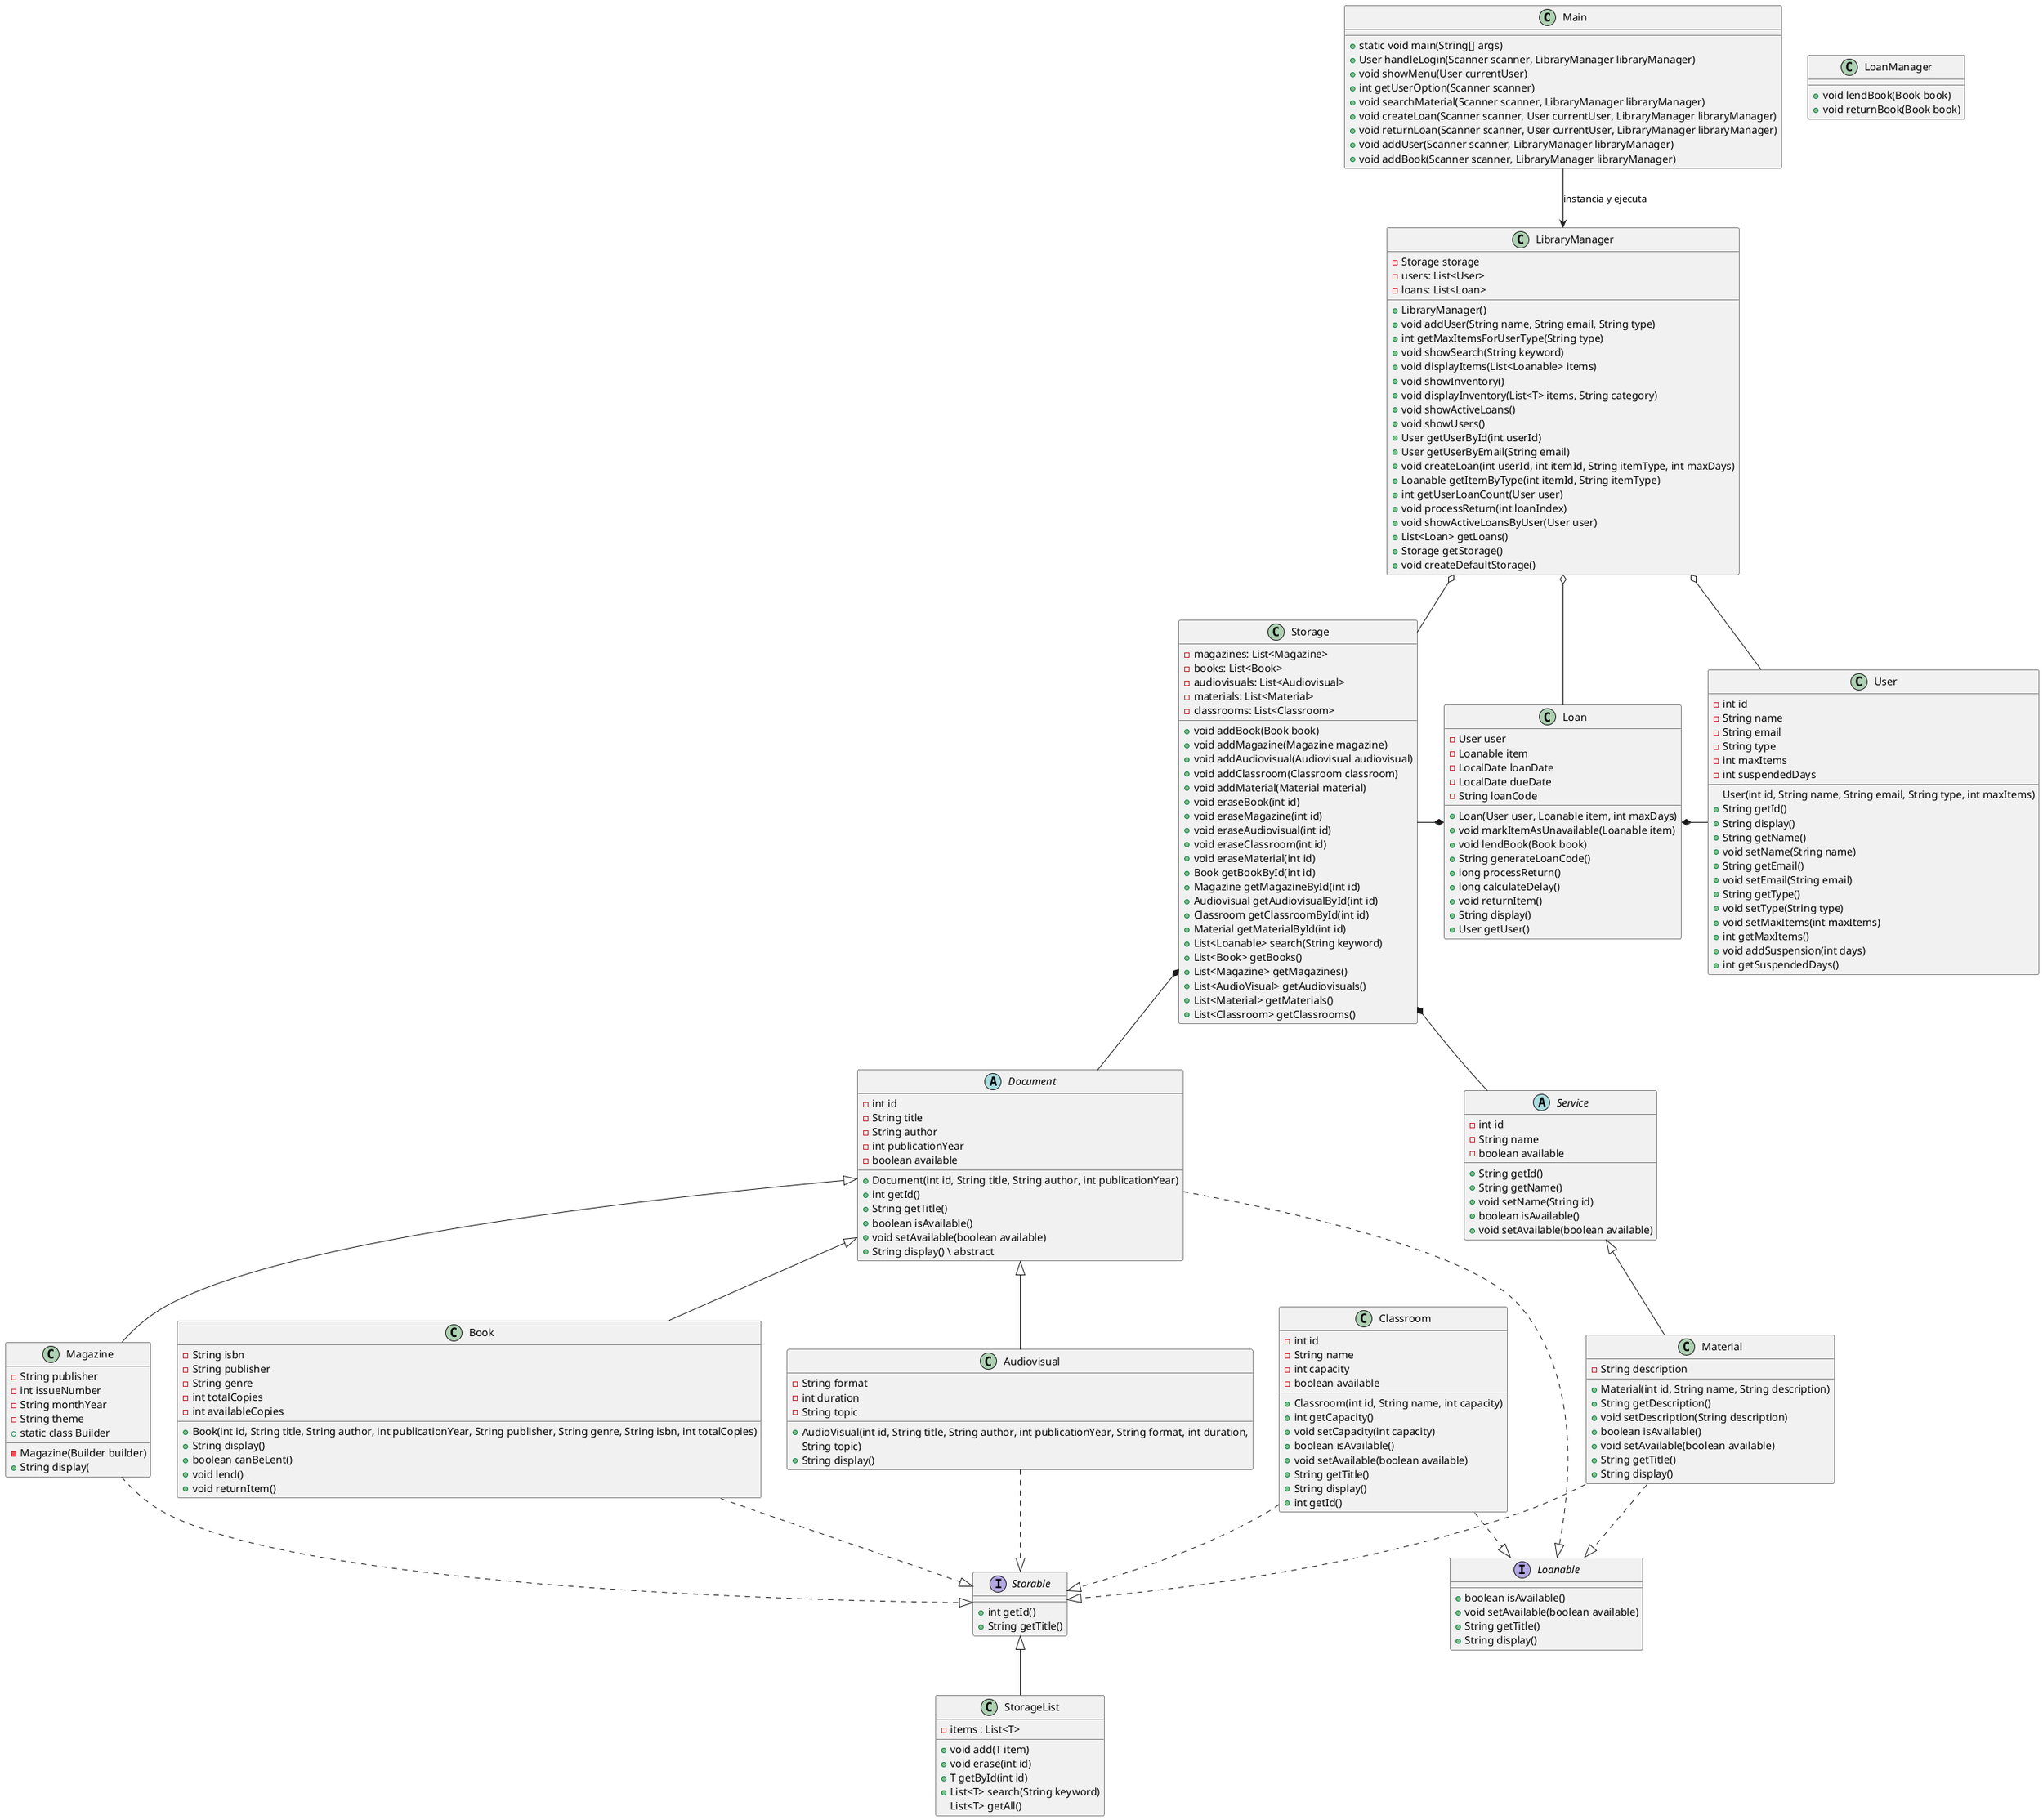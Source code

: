 @startuml
Main --> LibraryManager : "instancia y ejecuta"
LibraryManager o-- Storage
LibraryManager o-- User
LibraryManager o-- Loan
Storage -right-* Loan
Loan *-right- User
Storage *-- Document
Storage *-- Service

Service <|-- Material
Document <|-- Book
Document <|-- Magazine
Document <|-- Audiovisual

Loanable <|.up. Document
Loanable <|.up. Material
Loanable <|.up. Classroom

Storable <|.up. Audiovisual
Storable <|.up. Book
Storable <|.up. Classroom
Storable <|.up. Magazine
Storable <|.up. Material

Storable <|-- StorageList

class User {
    -int id
    -String name
    -String email
    -String type
    -int maxItems
    -int suspendedDays
    User(int id, String name, String email, String type, int maxItems)
    +String getId()
    +String display()
    +String getName()
    +void setName(String name)
    +String getEmail()
    +void setEmail(String email)
    +String getType()
    +void setType(String type)
    +void setMaxItems(int maxItems)
    +int getMaxItems()
    +void addSuspension(int days)
    +int getSuspendedDays()
}

class StorageList {
    -items : List<T>
    +void add(T item)
    +void erase(int id)
    +T getById(int id)
    +List<T> search(String keyword)
    List<T> getAll()
}

class Storage {
    - magazines: List<Magazine> 
    - books: List<Book> 
    - audiovisuals: List<Audiovisual>
    - materials: List<Material>
    - classrooms: List<Classroom>
    + void addBook(Book book)
    + void addMagazine(Magazine magazine)
    + void addAudiovisual(Audiovisual audiovisual)
    + void addClassroom(Classroom classroom)
    + void addMaterial(Material material)
    + void eraseBook(int id)
    + void eraseMagazine(int id)
    + void eraseAudiovisual(int id)
    + void eraseClassroom(int id)
    + void eraseMaterial(int id)
    + Book getBookById(int id)
    + Magazine getMagazineById(int id)
    + Audiovisual getAudiovisualById(int id)
    + Classroom getClassroomById(int id)
    + Material getMaterialById(int id)
    + List<Loanable> search(String keyword)
    + List<Book> getBooks()
    + List<Magazine> getMagazines()
    + List<AudioVisual> getAudiovisuals()
    + List<Material> getMaterials()
    + List<Classroom> getClassrooms()
}

interface Storable{
    +int getId()
    +String getTitle()
}

abstract class Service {
    -int id
    -String name
    -boolean available
    +String getId()
    +String getName()
    +void setName(String id)
    +boolean isAvailable()
    +void setAvailable(boolean available)
}

class Material {
    -String description
    +Material(int id, String name, String description)
    +String getDescription()
    +void setDescription(String description)
    +boolean isAvailable()
    +void setAvailable(boolean available)
    +String getTitle()
    +String display()
}

class Main {
    +static void main(String[] args)
    +User handleLogin(Scanner scanner, LibraryManager libraryManager)
    +void showMenu(User currentUser)
    +int getUserOption(Scanner scanner)
    +void searchMaterial(Scanner scanner, LibraryManager libraryManager)
    +void createLoan(Scanner scanner, User currentUser, LibraryManager libraryManager)
    +void returnLoan(Scanner scanner, User currentUser, LibraryManager libraryManager)
    +void addUser(Scanner scanner, LibraryManager libraryManager)
    +void addBook(Scanner scanner, LibraryManager libraryManager)
}

class Magazine {
    -String publisher
    -int issueNumber
    -String monthYear
    -String theme
    -Magazine(Builder builder)
    +String display(
    +static class Builder 
}

interface Loanable {
    +boolean isAvailable()
    +void setAvailable(boolean available)
    +String getTitle()
    +String display()
}

class LoanManager {
    +void lendBook(Book book)
    +void returnBook(Book book)
}

class Loan {
  -User user
  -Loanable item
  -LocalDate loanDate
  -LocalDate dueDate
  -String loanCode
  +Loan(User user, Loanable item, int maxDays)
  +void markItemAsUnavailable(Loanable item)
  +void lendBook(Book book)
  +String generateLoanCode()
  +long processReturn()
  +long calculateDelay()
  +void returnItem()
  +String display()
  +User getUser()
}

class LibraryManager {
    -Storage storage
    -users: List<User>
    -loans: List<Loan>
    +LibraryManager()
    +void addUser(String name, String email, String type)
    +int getMaxItemsForUserType(String type)
    +void showSearch(String keyword)
    +void displayItems(List<Loanable> items)
    +void showInventory()
    +void displayInventory(List<T> items, String category)
    +void showActiveLoans()
    +void showUsers()
    +User getUserById(int userId)
    +User getUserByEmail(String email)
    +void createLoan(int userId, int itemId, String itemType, int maxDays)
    +Loanable getItemByType(int itemId, String itemType)
    +int getUserLoanCount(User user)
    +void processReturn(int loanIndex)
    +void showActiveLoansByUser(User user) 
    +List<Loan> getLoans()
    +Storage getStorage()
    +void createDefaultStorage() 
}

abstract class Document {
    -int id
    -String title
    -String author
    -int publicationYear
    -boolean available
    +Document(int id, String title, String author, int publicationYear)
    +int getId()
    +String getTitle()
    +boolean isAvailable() 
    +void setAvailable(boolean available)
    +String display() \\ abstract
}

class Classroom {
    -int id
    -String name
    -int capacity
    -boolean available
    +Classroom(int id, String name, int capacity)
    +int getCapacity()
    +void setCapacity(int capacity)
    +boolean isAvailable()
    +void setAvailable(boolean available)
    +String getTitle()
    +String display()
    +int getId()
}

class Book {
    -String isbn
    -String publisher
    -String genre
    -int totalCopies
    -int availableCopies
    +Book(int id, String title, String author, int publicationYear, String publisher, String genre, String isbn, int totalCopies)
    +String display()
    +boolean canBeLent()
    +void lend()
    +void returnItem()
}

class Audiovisual {
    -String format
    -int duration
    -String topic
    +AudioVisual(int id, String title, String author, int publicationYear, String format, int duration,
    String topic)
    +String display()
}
@enduml
